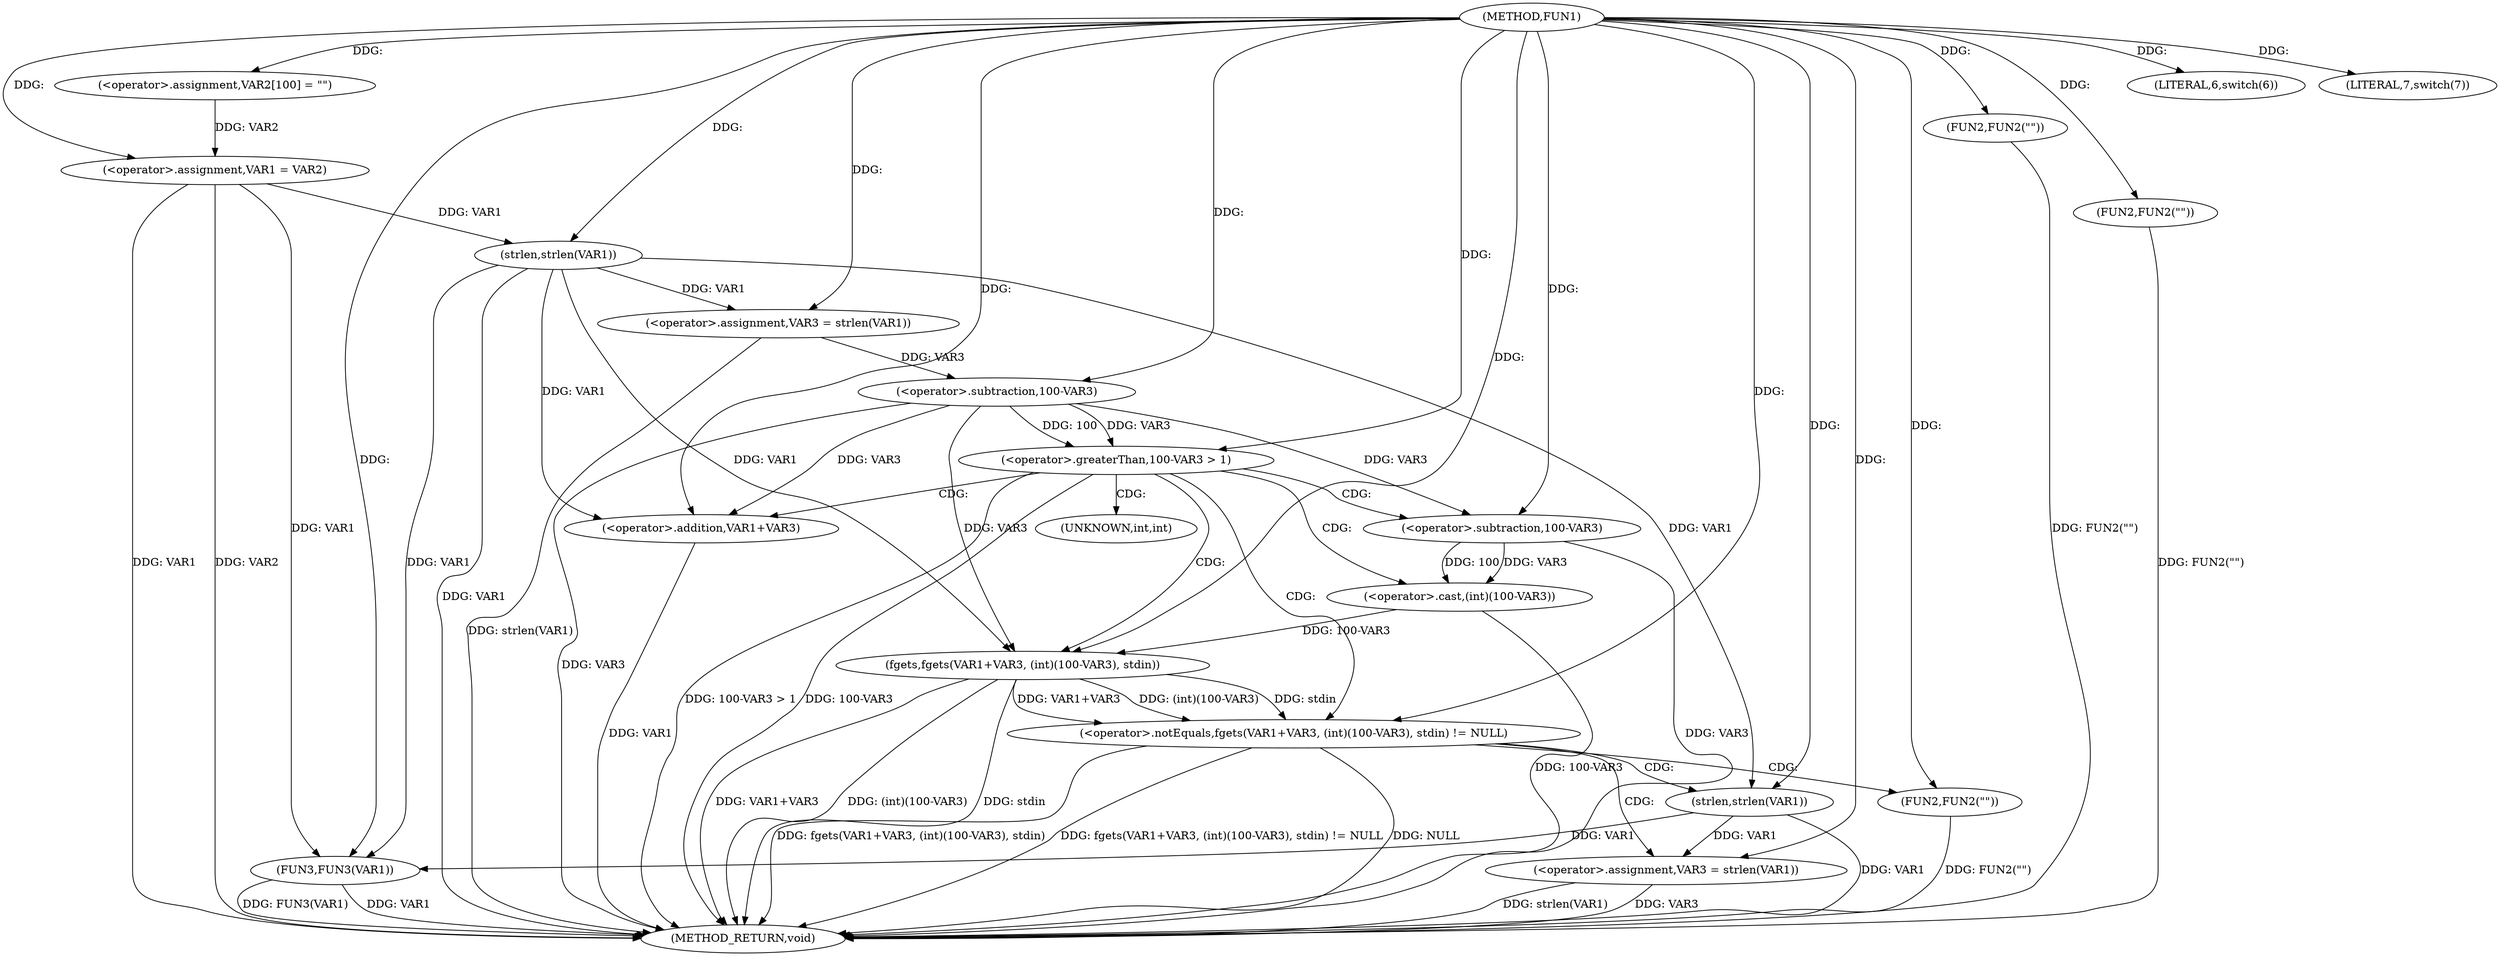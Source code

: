 digraph FUN1 {  
"1000100" [label = "(METHOD,FUN1)" ]
"1000166" [label = "(METHOD_RETURN,void)" ]
"1000104" [label = "(<operator>.assignment,VAR2[100] = \"\")" ]
"1000107" [label = "(<operator>.assignment,VAR1 = VAR2)" ]
"1000111" [label = "(LITERAL,6,switch(6))" ]
"1000116" [label = "(<operator>.assignment,VAR3 = strlen(VAR1))" ]
"1000118" [label = "(strlen,strlen(VAR1))" ]
"1000121" [label = "(<operator>.greaterThan,100-VAR3 > 1)" ]
"1000122" [label = "(<operator>.subtraction,100-VAR3)" ]
"1000128" [label = "(<operator>.notEquals,fgets(VAR1+VAR3, (int)(100-VAR3), stdin) != NULL)" ]
"1000129" [label = "(fgets,fgets(VAR1+VAR3, (int)(100-VAR3), stdin))" ]
"1000130" [label = "(<operator>.addition,VAR1+VAR3)" ]
"1000133" [label = "(<operator>.cast,(int)(100-VAR3))" ]
"1000135" [label = "(<operator>.subtraction,100-VAR3)" ]
"1000141" [label = "(<operator>.assignment,VAR3 = strlen(VAR1))" ]
"1000143" [label = "(strlen,strlen(VAR1))" ]
"1000148" [label = "(FUN2,FUN2(\"\"))" ]
"1000152" [label = "(FUN2,FUN2(\"\"))" ]
"1000156" [label = "(LITERAL,7,switch(7))" ]
"1000159" [label = "(FUN3,FUN3(VAR1))" ]
"1000163" [label = "(FUN2,FUN2(\"\"))" ]
"1000134" [label = "(UNKNOWN,int,int)" ]
  "1000159" -> "1000166"  [ label = "DDG: FUN3(VAR1)"] 
  "1000129" -> "1000166"  [ label = "DDG: VAR1+VAR3"] 
  "1000141" -> "1000166"  [ label = "DDG: VAR3"] 
  "1000107" -> "1000166"  [ label = "DDG: VAR1"] 
  "1000159" -> "1000166"  [ label = "DDG: VAR1"] 
  "1000152" -> "1000166"  [ label = "DDG: FUN2(\"\")"] 
  "1000121" -> "1000166"  [ label = "DDG: 100-VAR3 > 1"] 
  "1000148" -> "1000166"  [ label = "DDG: FUN2(\"\")"] 
  "1000116" -> "1000166"  [ label = "DDG: strlen(VAR1)"] 
  "1000129" -> "1000166"  [ label = "DDG: (int)(100-VAR3)"] 
  "1000133" -> "1000166"  [ label = "DDG: 100-VAR3"] 
  "1000118" -> "1000166"  [ label = "DDG: VAR1"] 
  "1000163" -> "1000166"  [ label = "DDG: FUN2(\"\")"] 
  "1000128" -> "1000166"  [ label = "DDG: NULL"] 
  "1000128" -> "1000166"  [ label = "DDG: fgets(VAR1+VAR3, (int)(100-VAR3), stdin)"] 
  "1000143" -> "1000166"  [ label = "DDG: VAR1"] 
  "1000141" -> "1000166"  [ label = "DDG: strlen(VAR1)"] 
  "1000121" -> "1000166"  [ label = "DDG: 100-VAR3"] 
  "1000128" -> "1000166"  [ label = "DDG: fgets(VAR1+VAR3, (int)(100-VAR3), stdin) != NULL"] 
  "1000129" -> "1000166"  [ label = "DDG: stdin"] 
  "1000135" -> "1000166"  [ label = "DDG: VAR3"] 
  "1000107" -> "1000166"  [ label = "DDG: VAR2"] 
  "1000130" -> "1000166"  [ label = "DDG: VAR1"] 
  "1000122" -> "1000166"  [ label = "DDG: VAR3"] 
  "1000100" -> "1000104"  [ label = "DDG: "] 
  "1000104" -> "1000107"  [ label = "DDG: VAR2"] 
  "1000100" -> "1000107"  [ label = "DDG: "] 
  "1000100" -> "1000111"  [ label = "DDG: "] 
  "1000118" -> "1000116"  [ label = "DDG: VAR1"] 
  "1000100" -> "1000116"  [ label = "DDG: "] 
  "1000107" -> "1000118"  [ label = "DDG: VAR1"] 
  "1000100" -> "1000118"  [ label = "DDG: "] 
  "1000122" -> "1000121"  [ label = "DDG: 100"] 
  "1000122" -> "1000121"  [ label = "DDG: VAR3"] 
  "1000100" -> "1000122"  [ label = "DDG: "] 
  "1000116" -> "1000122"  [ label = "DDG: VAR3"] 
  "1000100" -> "1000121"  [ label = "DDG: "] 
  "1000129" -> "1000128"  [ label = "DDG: VAR1+VAR3"] 
  "1000129" -> "1000128"  [ label = "DDG: (int)(100-VAR3)"] 
  "1000129" -> "1000128"  [ label = "DDG: stdin"] 
  "1000118" -> "1000129"  [ label = "DDG: VAR1"] 
  "1000100" -> "1000129"  [ label = "DDG: "] 
  "1000122" -> "1000129"  [ label = "DDG: VAR3"] 
  "1000118" -> "1000130"  [ label = "DDG: VAR1"] 
  "1000100" -> "1000130"  [ label = "DDG: "] 
  "1000122" -> "1000130"  [ label = "DDG: VAR3"] 
  "1000133" -> "1000129"  [ label = "DDG: 100-VAR3"] 
  "1000135" -> "1000133"  [ label = "DDG: 100"] 
  "1000135" -> "1000133"  [ label = "DDG: VAR3"] 
  "1000100" -> "1000135"  [ label = "DDG: "] 
  "1000122" -> "1000135"  [ label = "DDG: VAR3"] 
  "1000100" -> "1000128"  [ label = "DDG: "] 
  "1000143" -> "1000141"  [ label = "DDG: VAR1"] 
  "1000100" -> "1000141"  [ label = "DDG: "] 
  "1000100" -> "1000143"  [ label = "DDG: "] 
  "1000118" -> "1000143"  [ label = "DDG: VAR1"] 
  "1000100" -> "1000148"  [ label = "DDG: "] 
  "1000100" -> "1000152"  [ label = "DDG: "] 
  "1000100" -> "1000156"  [ label = "DDG: "] 
  "1000107" -> "1000159"  [ label = "DDG: VAR1"] 
  "1000143" -> "1000159"  [ label = "DDG: VAR1"] 
  "1000118" -> "1000159"  [ label = "DDG: VAR1"] 
  "1000100" -> "1000159"  [ label = "DDG: "] 
  "1000100" -> "1000163"  [ label = "DDG: "] 
  "1000121" -> "1000128"  [ label = "CDG: "] 
  "1000121" -> "1000129"  [ label = "CDG: "] 
  "1000121" -> "1000130"  [ label = "CDG: "] 
  "1000121" -> "1000135"  [ label = "CDG: "] 
  "1000121" -> "1000133"  [ label = "CDG: "] 
  "1000121" -> "1000134"  [ label = "CDG: "] 
  "1000128" -> "1000143"  [ label = "CDG: "] 
  "1000128" -> "1000141"  [ label = "CDG: "] 
  "1000128" -> "1000148"  [ label = "CDG: "] 
}

